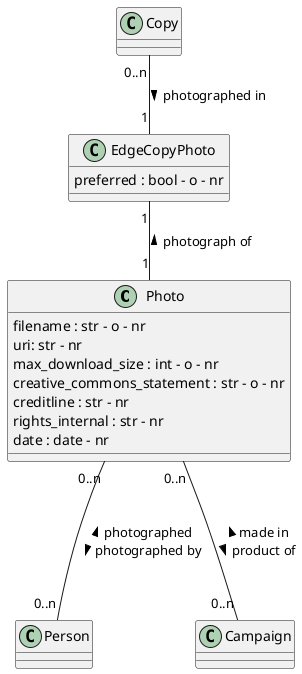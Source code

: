 @startuml

class Photo
Photo : filename : str - o - nr
Photo : uri: str - nr
Photo : max_download_size : int - o - nr
Photo : creative_commons_statement : str - o - nr
Photo : creditline : str - nr
Photo : rights_internal : str - nr
Photo : date : date - nr

class Copy 

class Person 

class Campaign

class EdgeCopyPhoto
EdgeCopyPhoto : preferred : bool - o - nr


Copy "0..n"  -- "1" EdgeCopyPhoto : photographed in >
EdgeCopyPhoto "1" -- "1" Photo : photograph of <

Photo "0..n" --- "0..n" Person : < photographed  \n photographed by >

Photo "0..n" --- "0..n" Campaign : < made in \n product of >

@enduml